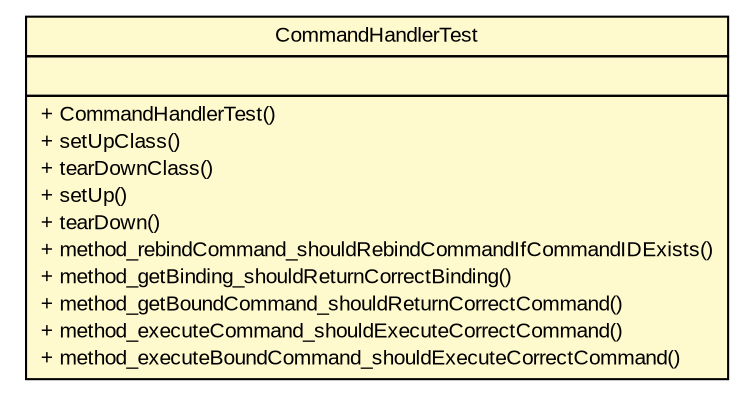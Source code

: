 #!/usr/local/bin/dot
#
# Class diagram 
# Generated by UMLGraph version R5_6 (http://www.umlgraph.org/)
#

digraph G {
	edge [fontname="arial",fontsize=10,labelfontname="arial",labelfontsize=10];
	node [fontname="arial",fontsize=10,shape=plaintext];
	nodesep=0.25;
	ranksep=0.5;
	// com.github.tilastokeskus.matertis.core.CommandHandlerTest
	c117 [label=<<table title="com.github.tilastokeskus.matertis.core.CommandHandlerTest" border="0" cellborder="1" cellspacing="0" cellpadding="2" port="p" bgcolor="lemonChiffon" href="./CommandHandlerTest.html">
		<tr><td><table border="0" cellspacing="0" cellpadding="1">
<tr><td align="center" balign="center"> CommandHandlerTest </td></tr>
		</table></td></tr>
		<tr><td><table border="0" cellspacing="0" cellpadding="1">
<tr><td align="left" balign="left">  </td></tr>
		</table></td></tr>
		<tr><td><table border="0" cellspacing="0" cellpadding="1">
<tr><td align="left" balign="left"> + CommandHandlerTest() </td></tr>
<tr><td align="left" balign="left"> + setUpClass() </td></tr>
<tr><td align="left" balign="left"> + tearDownClass() </td></tr>
<tr><td align="left" balign="left"> + setUp() </td></tr>
<tr><td align="left" balign="left"> + tearDown() </td></tr>
<tr><td align="left" balign="left"> + method_rebindCommand_shouldRebindCommandIfCommandIDExists() </td></tr>
<tr><td align="left" balign="left"> + method_getBinding_shouldReturnCorrectBinding() </td></tr>
<tr><td align="left" balign="left"> + method_getBoundCommand_shouldReturnCorrectCommand() </td></tr>
<tr><td align="left" balign="left"> + method_executeCommand_shouldExecuteCorrectCommand() </td></tr>
<tr><td align="left" balign="left"> + method_executeBoundCommand_shouldExecuteCorrectCommand() </td></tr>
		</table></td></tr>
		</table>>, URL="./CommandHandlerTest.html", fontname="arial", fontcolor="black", fontsize=10.0];
}

